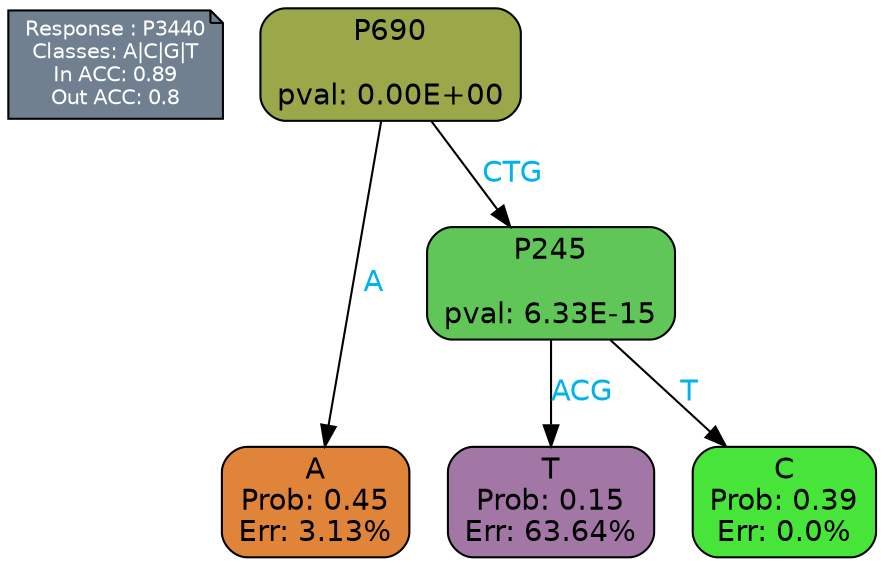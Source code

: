 digraph Tree {
node [shape=box, style="filled, rounded", color="black", fontname=helvetica] ;
graph [ranksep=equally, splines=polylines, bgcolor=transparent, dpi=600] ;
edge [fontname=helvetica] ;
LEGEND [label="Response : P3440
Classes: A|C|G|T
In ACC: 0.89
Out ACC: 0.8
",shape=note,align=left,style=filled,fillcolor="slategray",fontcolor="white",fontsize=10];1 [label="P690

pval: 0.00E+00", fillcolor="#9aa849"] ;
2 [label="A
Prob: 0.45
Err: 3.13%", fillcolor="#e08439"] ;
3 [label="P245

pval: 6.33E-15", fillcolor="#60c657"] ;
4 [label="T
Prob: 0.15
Err: 63.64%", fillcolor="#a277a6"] ;
5 [label="C
Prob: 0.39
Err: 0.0%", fillcolor="#47e539"] ;
1 -> 2 [label="A",fontcolor=deepskyblue2] ;
1 -> 3 [label="CTG",fontcolor=deepskyblue2] ;
3 -> 4 [label="ACG",fontcolor=deepskyblue2] ;
3 -> 5 [label="T",fontcolor=deepskyblue2] ;
{rank = same; 2;4;5;}{rank = same; LEGEND;1;}}